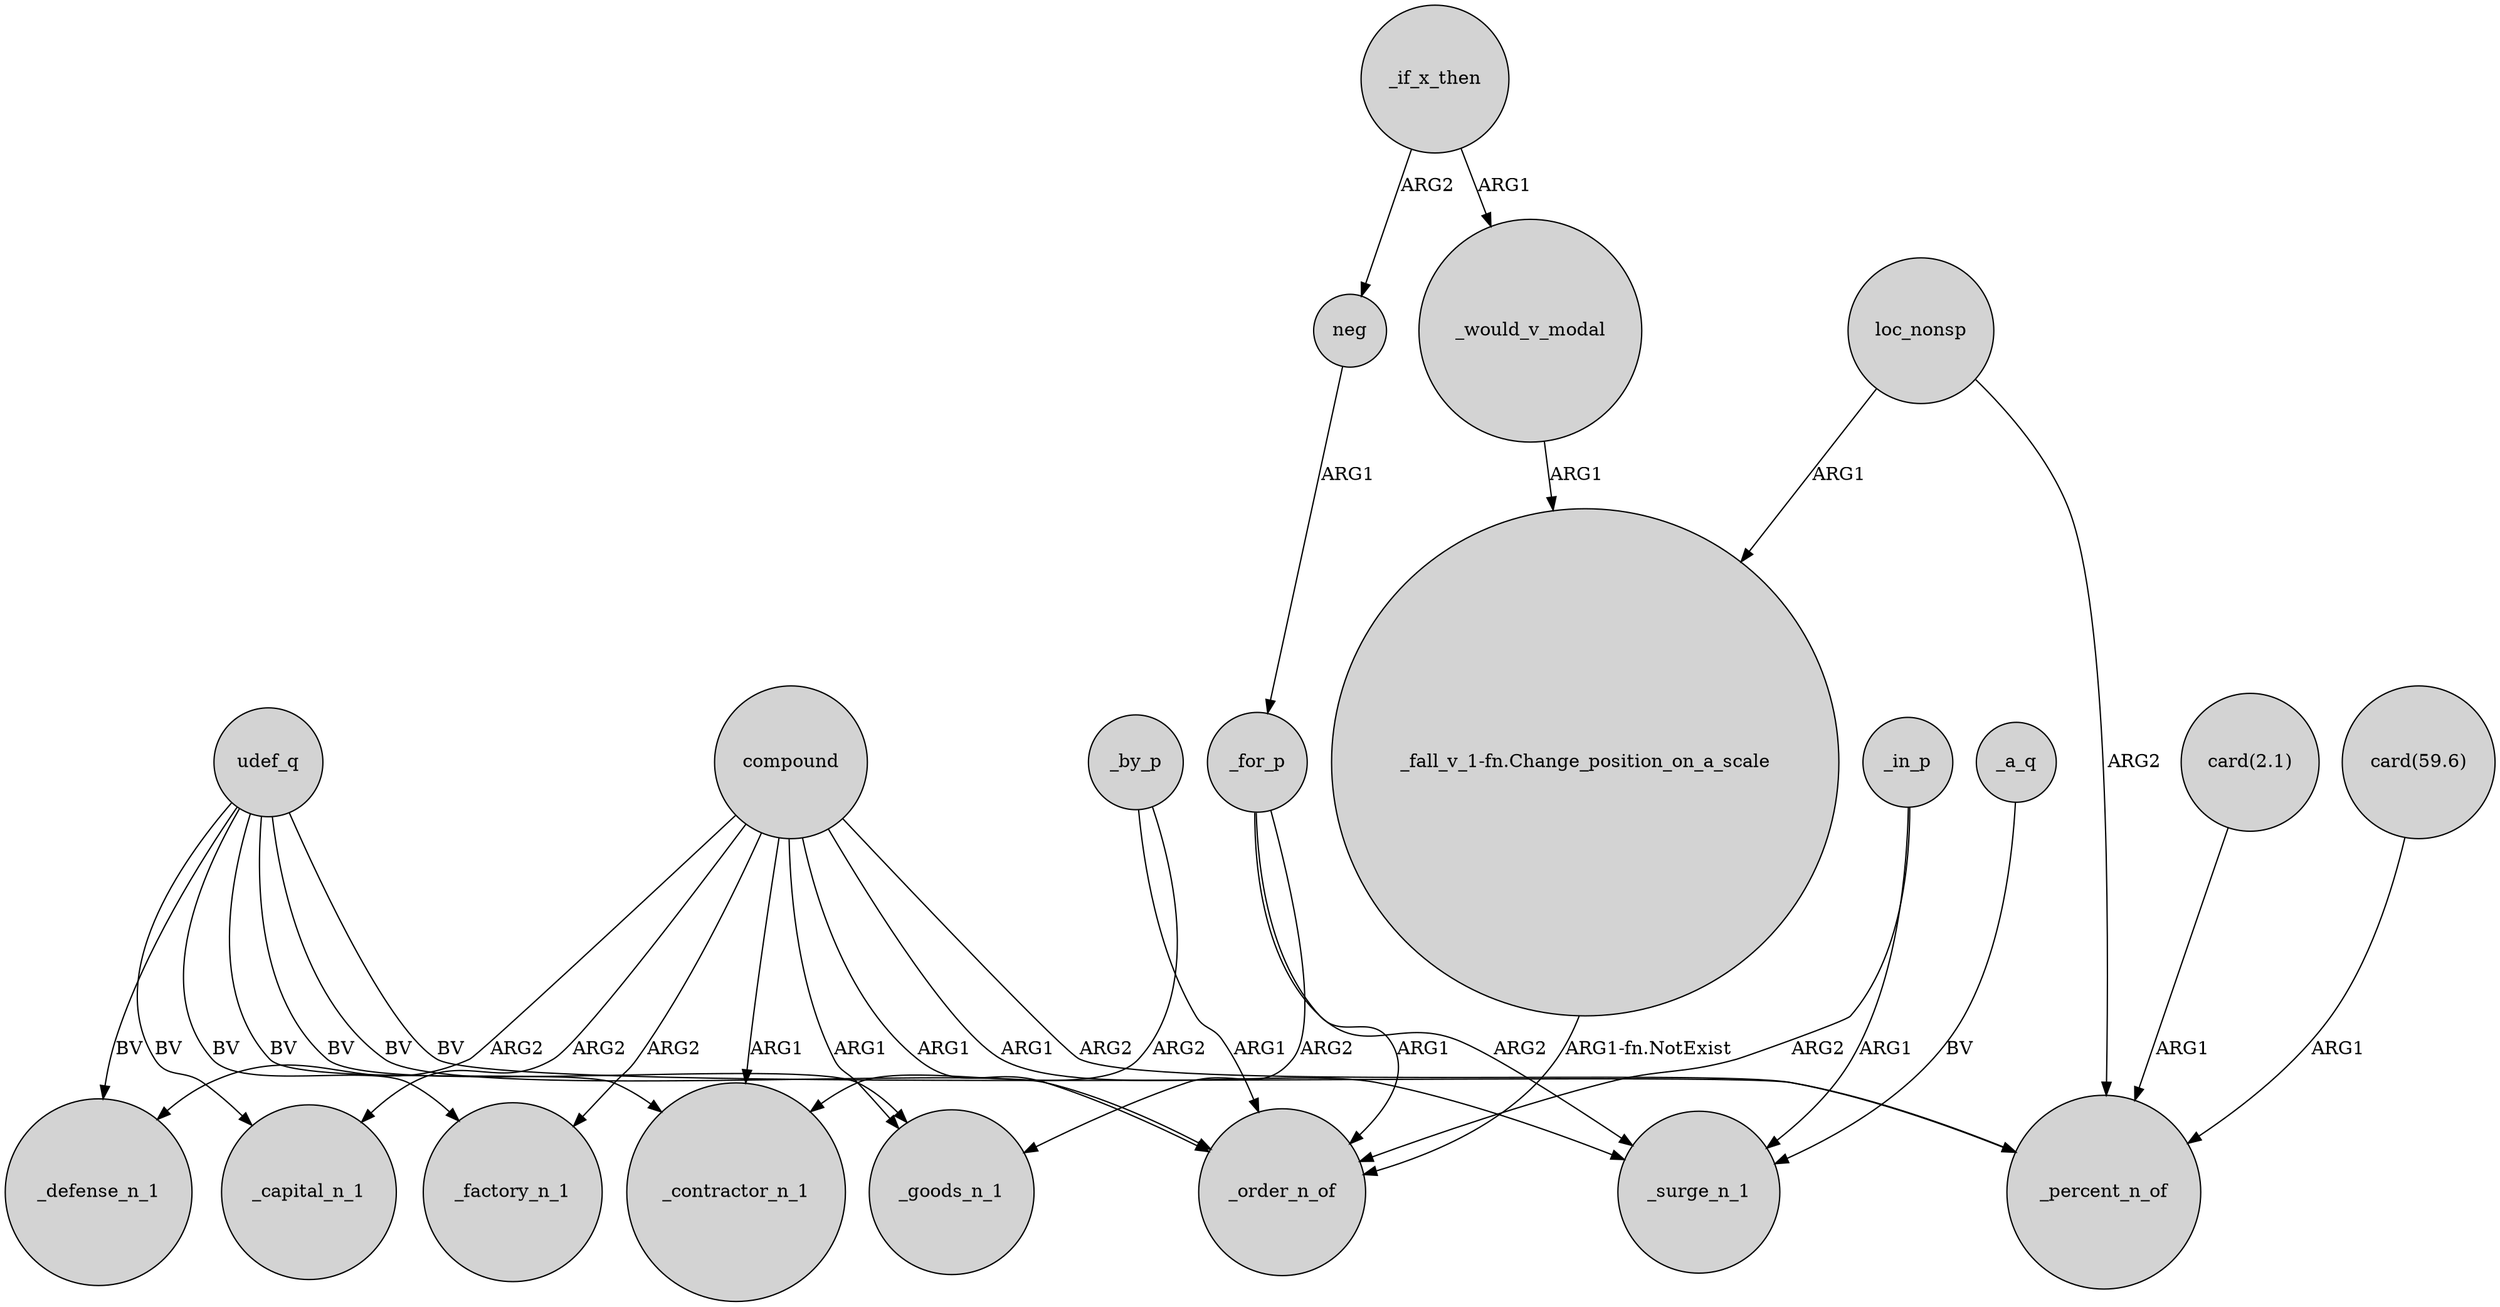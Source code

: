 digraph {
	node [shape=circle style=filled]
	_in_p -> _order_n_of [label=ARG2]
	"card(59.6)" -> _percent_n_of [label=ARG1]
	compound -> _contractor_n_1 [label=ARG1]
	compound -> _capital_n_1 [label=ARG2]
	udef_q -> _order_n_of [label=BV]
	_by_p -> _order_n_of [label=ARG1]
	_for_p -> _order_n_of [label=ARG1]
	loc_nonsp -> "_fall_v_1-fn.Change_position_on_a_scale" [label=ARG1]
	_in_p -> _surge_n_1 [label=ARG1]
	_a_q -> _surge_n_1 [label=BV]
	compound -> _defense_n_1 [label=ARG2]
	compound -> _percent_n_of [label=ARG2]
	_for_p -> _goods_n_1 [label=ARG2]
	_if_x_then -> neg [label=ARG2]
	udef_q -> _contractor_n_1 [label=BV]
	compound -> _factory_n_1 [label=ARG2]
	udef_q -> _defense_n_1 [label=BV]
	udef_q -> _factory_n_1 [label=BV]
	compound -> _goods_n_1 [label=ARG1]
	compound -> _order_n_of [label=ARG1]
	loc_nonsp -> _percent_n_of [label=ARG2]
	udef_q -> _goods_n_1 [label=BV]
	_by_p -> _contractor_n_1 [label=ARG2]
	"_fall_v_1-fn.Change_position_on_a_scale" -> _order_n_of [label="ARG1-fn.NotExist"]
	_for_p -> _surge_n_1 [label=ARG2]
	compound -> _surge_n_1 [label=ARG1]
	_if_x_then -> _would_v_modal [label=ARG1]
	udef_q -> _percent_n_of [label=BV]
	_would_v_modal -> "_fall_v_1-fn.Change_position_on_a_scale" [label=ARG1]
	"card(2.1)" -> _percent_n_of [label=ARG1]
	neg -> _for_p [label=ARG1]
	udef_q -> _capital_n_1 [label=BV]
}
